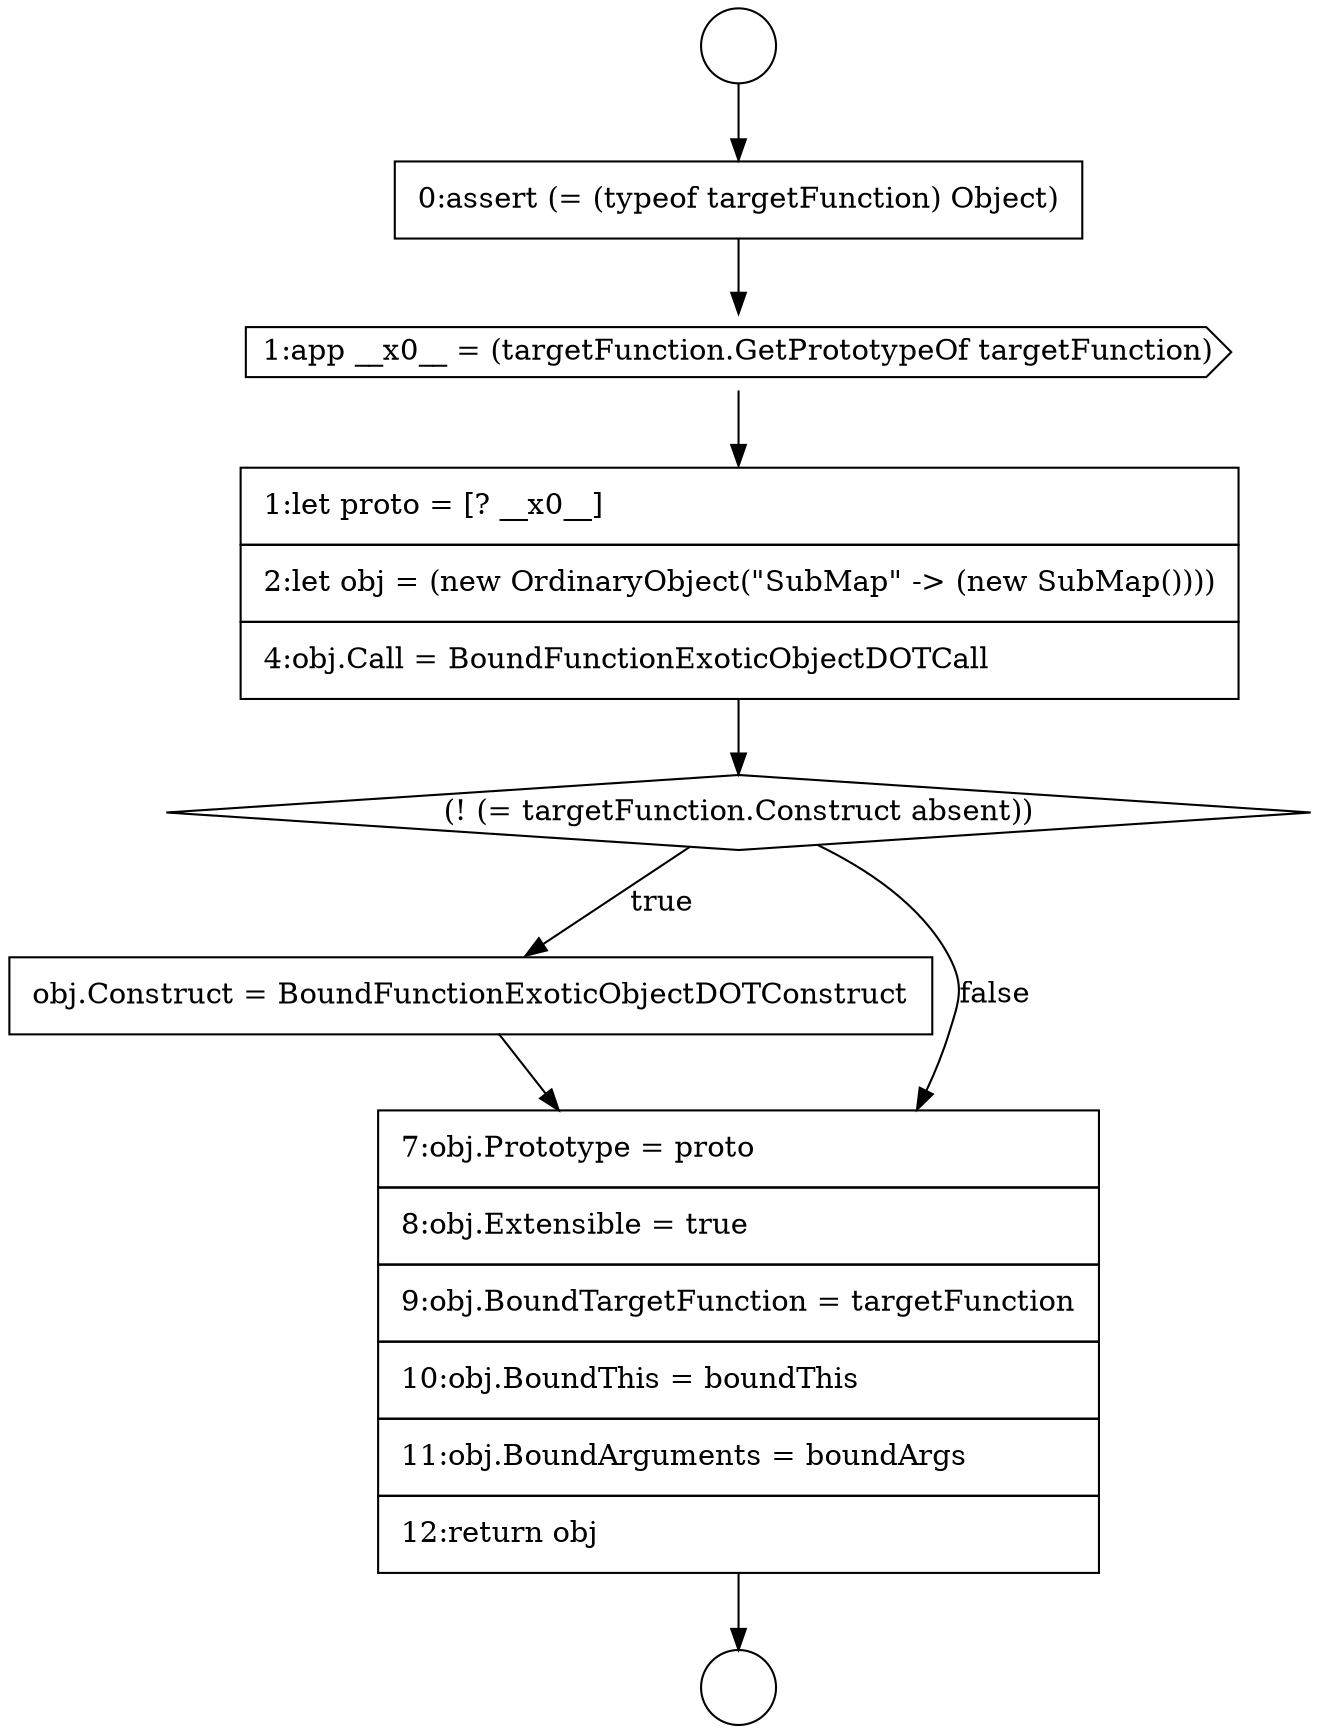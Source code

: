 digraph {
  node0 [shape=circle label=" " color="black" fillcolor="white" style=filled]
  node5 [shape=diamond, label=<<font color="black">(! (= targetFunction.Construct absent))</font>> color="black" fillcolor="white" style=filled]
  node1 [shape=circle label=" " color="black" fillcolor="white" style=filled]
  node6 [shape=none, margin=0, label=<<font color="black">
    <table border="0" cellborder="1" cellspacing="0" cellpadding="10">
      <tr><td align="left">obj.Construct = BoundFunctionExoticObjectDOTConstruct</td></tr>
    </table>
  </font>> color="black" fillcolor="white" style=filled]
  node2 [shape=none, margin=0, label=<<font color="black">
    <table border="0" cellborder="1" cellspacing="0" cellpadding="10">
      <tr><td align="left">0:assert (= (typeof targetFunction) Object)</td></tr>
    </table>
  </font>> color="black" fillcolor="white" style=filled]
  node7 [shape=none, margin=0, label=<<font color="black">
    <table border="0" cellborder="1" cellspacing="0" cellpadding="10">
      <tr><td align="left">7:obj.Prototype = proto</td></tr>
      <tr><td align="left">8:obj.Extensible = true</td></tr>
      <tr><td align="left">9:obj.BoundTargetFunction = targetFunction</td></tr>
      <tr><td align="left">10:obj.BoundThis = boundThis</td></tr>
      <tr><td align="left">11:obj.BoundArguments = boundArgs</td></tr>
      <tr><td align="left">12:return obj</td></tr>
    </table>
  </font>> color="black" fillcolor="white" style=filled]
  node3 [shape=cds, label=<<font color="black">1:app __x0__ = (targetFunction.GetPrototypeOf targetFunction)</font>> color="black" fillcolor="white" style=filled]
  node4 [shape=none, margin=0, label=<<font color="black">
    <table border="0" cellborder="1" cellspacing="0" cellpadding="10">
      <tr><td align="left">1:let proto = [? __x0__]</td></tr>
      <tr><td align="left">2:let obj = (new OrdinaryObject(&quot;SubMap&quot; -&gt; (new SubMap())))</td></tr>
      <tr><td align="left">4:obj.Call = BoundFunctionExoticObjectDOTCall</td></tr>
    </table>
  </font>> color="black" fillcolor="white" style=filled]
  node3 -> node4 [ color="black"]
  node2 -> node3 [ color="black"]
  node0 -> node2 [ color="black"]
  node4 -> node5 [ color="black"]
  node5 -> node6 [label=<<font color="black">true</font>> color="black"]
  node5 -> node7 [label=<<font color="black">false</font>> color="black"]
  node7 -> node1 [ color="black"]
  node6 -> node7 [ color="black"]
}

